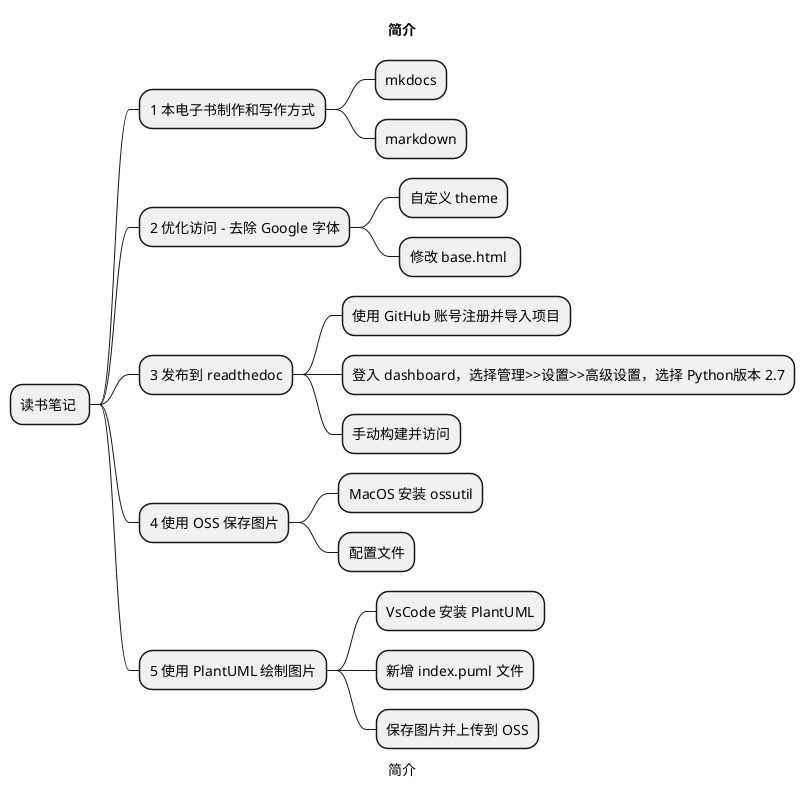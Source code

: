 @startmindmap
'https://plantuml.com/mindmap-diagram

caption 简介
title 简介 

* 读书笔记 
** 1 本电子书制作和写作方式
*** mkdocs
*** markdown


** 2 优化访问 - 去除 Google 字体
*** 自定义 theme
*** 修改 base.html 


** 3 发布到 readthedoc
*** 使用 GitHub 账号注册并导入项目
*** 登入 dashboard，选择管理>>设置>>高级设置，选择 Python版本 2.7
*** 手动构建并访问

** 4 使用 OSS 保存图片
*** MacOS 安装 ossutil
*** 配置文件


** 5 使用 PlantUML 绘制图片
*** VsCode 安装 PlantUML
*** 新增 index.puml 文件
*** 保存图片并上传到 OSS


@endmindmap

